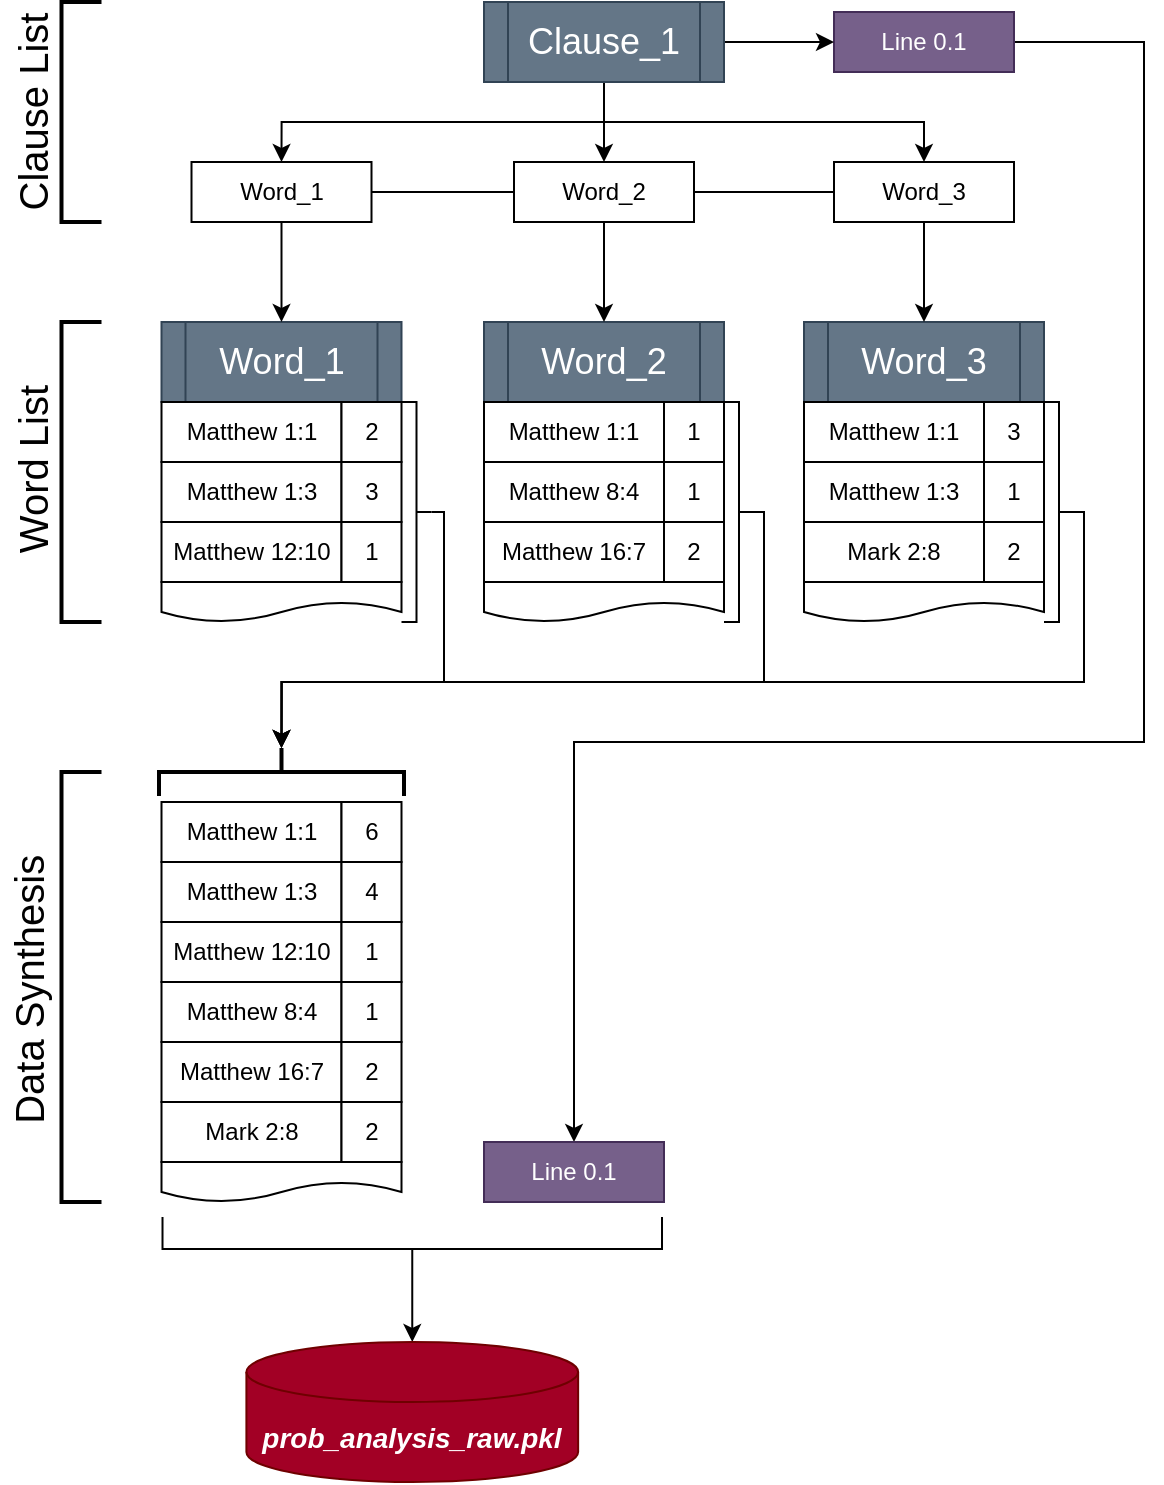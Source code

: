 <mxfile version="21.0.6" type="github">
  <diagram name="Page-1" id="8i7chvborn38YGoW2cre">
    <mxGraphModel dx="1050" dy="489" grid="1" gridSize="10" guides="1" tooltips="1" connect="1" arrows="1" fold="1" page="1" pageScale="1" pageWidth="850" pageHeight="1100" math="0" shadow="0">
      <root>
        <mxCell id="0" />
        <mxCell id="1" parent="0" />
        <mxCell id="c0chUyFTlQN9oDM3whuL-1" value="Word_1" style="shape=process;whiteSpace=wrap;html=1;backgroundOutline=1;fontSize=18;fillColor=#647687;fontColor=#ffffff;strokeColor=#314354;" parent="1" vertex="1">
          <mxGeometry x="158.75" y="200" width="120" height="40" as="geometry" />
        </mxCell>
        <mxCell id="c0chUyFTlQN9oDM3whuL-2" value="Matthew 1:1" style="rounded=0;whiteSpace=wrap;html=1;" parent="1" vertex="1">
          <mxGeometry x="158.75" y="240" width="90" height="30" as="geometry" />
        </mxCell>
        <mxCell id="c0chUyFTlQN9oDM3whuL-3" value="2" style="rounded=0;whiteSpace=wrap;html=1;" parent="1" vertex="1">
          <mxGeometry x="248.75" y="240" width="30" height="30" as="geometry" />
        </mxCell>
        <mxCell id="c0chUyFTlQN9oDM3whuL-4" value="Matthew 1:3" style="rounded=0;whiteSpace=wrap;html=1;" parent="1" vertex="1">
          <mxGeometry x="158.75" y="270" width="90" height="30" as="geometry" />
        </mxCell>
        <mxCell id="c0chUyFTlQN9oDM3whuL-5" value="3" style="rounded=0;whiteSpace=wrap;html=1;" parent="1" vertex="1">
          <mxGeometry x="248.75" y="270" width="30" height="30" as="geometry" />
        </mxCell>
        <mxCell id="c0chUyFTlQN9oDM3whuL-6" value="Matthew 12:10" style="rounded=0;whiteSpace=wrap;html=1;" parent="1" vertex="1">
          <mxGeometry x="158.75" y="300" width="90" height="30" as="geometry" />
        </mxCell>
        <mxCell id="c0chUyFTlQN9oDM3whuL-7" value="1" style="rounded=0;whiteSpace=wrap;html=1;" parent="1" vertex="1">
          <mxGeometry x="248.75" y="300" width="30" height="30" as="geometry" />
        </mxCell>
        <mxCell id="c0chUyFTlQN9oDM3whuL-8" value="" style="shape=document;whiteSpace=wrap;html=1;boundedLbl=1;size=0.5;" parent="1" vertex="1">
          <mxGeometry x="158.75" y="330" width="120" height="20" as="geometry" />
        </mxCell>
        <mxCell id="c0chUyFTlQN9oDM3whuL-9" value="Word_2" style="shape=process;whiteSpace=wrap;html=1;backgroundOutline=1;fontSize=18;fillColor=#647687;fontColor=#ffffff;strokeColor=#314354;" parent="1" vertex="1">
          <mxGeometry x="320" y="200" width="120" height="40" as="geometry" />
        </mxCell>
        <mxCell id="c0chUyFTlQN9oDM3whuL-10" value="Matthew 1:1" style="rounded=0;whiteSpace=wrap;html=1;" parent="1" vertex="1">
          <mxGeometry x="320" y="240" width="90" height="30" as="geometry" />
        </mxCell>
        <mxCell id="c0chUyFTlQN9oDM3whuL-11" value="1" style="rounded=0;whiteSpace=wrap;html=1;" parent="1" vertex="1">
          <mxGeometry x="410" y="240" width="30" height="30" as="geometry" />
        </mxCell>
        <mxCell id="c0chUyFTlQN9oDM3whuL-12" value="Matthew 8:4" style="rounded=0;whiteSpace=wrap;html=1;" parent="1" vertex="1">
          <mxGeometry x="320" y="270" width="90" height="30" as="geometry" />
        </mxCell>
        <mxCell id="c0chUyFTlQN9oDM3whuL-13" value="1" style="rounded=0;whiteSpace=wrap;html=1;" parent="1" vertex="1">
          <mxGeometry x="410" y="270" width="30" height="30" as="geometry" />
        </mxCell>
        <mxCell id="c0chUyFTlQN9oDM3whuL-14" value="Matthew 16:7" style="rounded=0;whiteSpace=wrap;html=1;" parent="1" vertex="1">
          <mxGeometry x="320" y="300" width="90" height="30" as="geometry" />
        </mxCell>
        <mxCell id="c0chUyFTlQN9oDM3whuL-15" value="2" style="rounded=0;whiteSpace=wrap;html=1;" parent="1" vertex="1">
          <mxGeometry x="410" y="300" width="30" height="30" as="geometry" />
        </mxCell>
        <mxCell id="c0chUyFTlQN9oDM3whuL-16" value="" style="shape=document;whiteSpace=wrap;html=1;boundedLbl=1;size=0.5;" parent="1" vertex="1">
          <mxGeometry x="320" y="330" width="120" height="20" as="geometry" />
        </mxCell>
        <mxCell id="c0chUyFTlQN9oDM3whuL-17" value="Word_3" style="shape=process;whiteSpace=wrap;html=1;backgroundOutline=1;fontSize=18;fillColor=#647687;fontColor=#ffffff;strokeColor=#314354;" parent="1" vertex="1">
          <mxGeometry x="480" y="200" width="120" height="40" as="geometry" />
        </mxCell>
        <mxCell id="c0chUyFTlQN9oDM3whuL-18" value="Matthew 1:1" style="rounded=0;whiteSpace=wrap;html=1;" parent="1" vertex="1">
          <mxGeometry x="480" y="240" width="90" height="30" as="geometry" />
        </mxCell>
        <mxCell id="c0chUyFTlQN9oDM3whuL-19" value="3" style="rounded=0;whiteSpace=wrap;html=1;" parent="1" vertex="1">
          <mxGeometry x="570" y="240" width="30" height="30" as="geometry" />
        </mxCell>
        <mxCell id="c0chUyFTlQN9oDM3whuL-20" value="Matthew 1:3" style="rounded=0;whiteSpace=wrap;html=1;" parent="1" vertex="1">
          <mxGeometry x="480" y="270" width="90" height="30" as="geometry" />
        </mxCell>
        <mxCell id="c0chUyFTlQN9oDM3whuL-21" value="1" style="rounded=0;whiteSpace=wrap;html=1;" parent="1" vertex="1">
          <mxGeometry x="570" y="270" width="30" height="30" as="geometry" />
        </mxCell>
        <mxCell id="c0chUyFTlQN9oDM3whuL-22" value="Mark 2:8" style="rounded=0;whiteSpace=wrap;html=1;" parent="1" vertex="1">
          <mxGeometry x="480" y="300" width="90" height="30" as="geometry" />
        </mxCell>
        <mxCell id="c0chUyFTlQN9oDM3whuL-23" value="2" style="rounded=0;whiteSpace=wrap;html=1;" parent="1" vertex="1">
          <mxGeometry x="570" y="300" width="30" height="30" as="geometry" />
        </mxCell>
        <mxCell id="c0chUyFTlQN9oDM3whuL-24" value="" style="shape=document;whiteSpace=wrap;html=1;boundedLbl=1;size=0.5;" parent="1" vertex="1">
          <mxGeometry x="480" y="330" width="120" height="20" as="geometry" />
        </mxCell>
        <mxCell id="c0chUyFTlQN9oDM3whuL-103" style="edgeStyle=orthogonalEdgeStyle;rounded=0;orthogonalLoop=1;jettySize=auto;html=1;exitX=1;exitY=0.5;exitDx=0;exitDy=0;entryX=0.5;entryY=0;entryDx=0;entryDy=0;" parent="1" source="c0chUyFTlQN9oDM3whuL-30" target="c0chUyFTlQN9oDM3whuL-102" edge="1">
          <mxGeometry relative="1" as="geometry">
            <Array as="points">
              <mxPoint x="650" y="60" />
              <mxPoint x="650" y="410" />
              <mxPoint x="365" y="410" />
            </Array>
          </mxGeometry>
        </mxCell>
        <mxCell id="c0chUyFTlQN9oDM3whuL-30" value="Line 0.1" style="rounded=0;whiteSpace=wrap;html=1;fillColor=#76608a;fontColor=#ffffff;strokeColor=#432D57;" parent="1" vertex="1">
          <mxGeometry x="495" y="45" width="90" height="30" as="geometry" />
        </mxCell>
        <mxCell id="c0chUyFTlQN9oDM3whuL-32" style="edgeStyle=orthogonalEdgeStyle;rounded=0;orthogonalLoop=1;jettySize=auto;html=1;exitX=1;exitY=0.5;exitDx=0;exitDy=0;entryX=0;entryY=0.5;entryDx=0;entryDy=0;" parent="1" source="c0chUyFTlQN9oDM3whuL-31" target="c0chUyFTlQN9oDM3whuL-30" edge="1">
          <mxGeometry relative="1" as="geometry" />
        </mxCell>
        <mxCell id="c0chUyFTlQN9oDM3whuL-42" style="edgeStyle=orthogonalEdgeStyle;rounded=0;orthogonalLoop=1;jettySize=auto;html=1;exitX=0.5;exitY=1;exitDx=0;exitDy=0;entryX=0.5;entryY=0;entryDx=0;entryDy=0;" parent="1" source="c0chUyFTlQN9oDM3whuL-31" target="c0chUyFTlQN9oDM3whuL-33" edge="1">
          <mxGeometry relative="1" as="geometry" />
        </mxCell>
        <mxCell id="c0chUyFTlQN9oDM3whuL-43" style="edgeStyle=orthogonalEdgeStyle;rounded=0;orthogonalLoop=1;jettySize=auto;html=1;exitX=0.5;exitY=1;exitDx=0;exitDy=0;entryX=0.5;entryY=0;entryDx=0;entryDy=0;" parent="1" source="c0chUyFTlQN9oDM3whuL-31" target="c0chUyFTlQN9oDM3whuL-35" edge="1">
          <mxGeometry relative="1" as="geometry" />
        </mxCell>
        <mxCell id="c0chUyFTlQN9oDM3whuL-44" style="edgeStyle=orthogonalEdgeStyle;rounded=0;orthogonalLoop=1;jettySize=auto;html=1;exitX=0.5;exitY=1;exitDx=0;exitDy=0;entryX=0.5;entryY=0;entryDx=0;entryDy=0;" parent="1" source="c0chUyFTlQN9oDM3whuL-31" target="c0chUyFTlQN9oDM3whuL-36" edge="1">
          <mxGeometry relative="1" as="geometry" />
        </mxCell>
        <mxCell id="c0chUyFTlQN9oDM3whuL-31" value="Clause_1" style="shape=process;whiteSpace=wrap;html=1;backgroundOutline=1;fontSize=18;fillColor=#647687;fontColor=#ffffff;strokeColor=#314354;" parent="1" vertex="1">
          <mxGeometry x="320" y="40" width="120" height="40" as="geometry" />
        </mxCell>
        <mxCell id="c0chUyFTlQN9oDM3whuL-37" style="edgeStyle=orthogonalEdgeStyle;rounded=0;orthogonalLoop=1;jettySize=auto;html=1;exitX=0.5;exitY=1;exitDx=0;exitDy=0;entryX=0.5;entryY=0;entryDx=0;entryDy=0;" parent="1" source="c0chUyFTlQN9oDM3whuL-33" target="c0chUyFTlQN9oDM3whuL-1" edge="1">
          <mxGeometry relative="1" as="geometry" />
        </mxCell>
        <mxCell id="c0chUyFTlQN9oDM3whuL-40" style="edgeStyle=orthogonalEdgeStyle;rounded=0;orthogonalLoop=1;jettySize=auto;html=1;exitX=1;exitY=0.5;exitDx=0;exitDy=0;entryX=0;entryY=0.5;entryDx=0;entryDy=0;endArrow=none;endFill=0;" parent="1" source="c0chUyFTlQN9oDM3whuL-33" target="c0chUyFTlQN9oDM3whuL-35" edge="1">
          <mxGeometry relative="1" as="geometry" />
        </mxCell>
        <mxCell id="c0chUyFTlQN9oDM3whuL-33" value="Word_1" style="rounded=0;whiteSpace=wrap;html=1;" parent="1" vertex="1">
          <mxGeometry x="173.75" y="120" width="90" height="30" as="geometry" />
        </mxCell>
        <mxCell id="c0chUyFTlQN9oDM3whuL-38" style="edgeStyle=orthogonalEdgeStyle;rounded=0;orthogonalLoop=1;jettySize=auto;html=1;exitX=0.5;exitY=1;exitDx=0;exitDy=0;entryX=0.5;entryY=0;entryDx=0;entryDy=0;" parent="1" source="c0chUyFTlQN9oDM3whuL-35" target="c0chUyFTlQN9oDM3whuL-9" edge="1">
          <mxGeometry relative="1" as="geometry" />
        </mxCell>
        <mxCell id="c0chUyFTlQN9oDM3whuL-41" style="edgeStyle=orthogonalEdgeStyle;rounded=0;orthogonalLoop=1;jettySize=auto;html=1;exitX=1;exitY=0.5;exitDx=0;exitDy=0;entryX=0;entryY=0.5;entryDx=0;entryDy=0;endArrow=none;endFill=0;" parent="1" source="c0chUyFTlQN9oDM3whuL-35" target="c0chUyFTlQN9oDM3whuL-36" edge="1">
          <mxGeometry relative="1" as="geometry" />
        </mxCell>
        <mxCell id="c0chUyFTlQN9oDM3whuL-35" value="Word_2" style="rounded=0;whiteSpace=wrap;html=1;" parent="1" vertex="1">
          <mxGeometry x="335" y="120" width="90" height="30" as="geometry" />
        </mxCell>
        <mxCell id="c0chUyFTlQN9oDM3whuL-39" style="edgeStyle=orthogonalEdgeStyle;rounded=0;orthogonalLoop=1;jettySize=auto;html=1;exitX=0.5;exitY=1;exitDx=0;exitDy=0;entryX=0.5;entryY=0;entryDx=0;entryDy=0;" parent="1" source="c0chUyFTlQN9oDM3whuL-36" target="c0chUyFTlQN9oDM3whuL-17" edge="1">
          <mxGeometry relative="1" as="geometry" />
        </mxCell>
        <mxCell id="c0chUyFTlQN9oDM3whuL-36" value="Word_3" style="rounded=0;whiteSpace=wrap;html=1;" parent="1" vertex="1">
          <mxGeometry x="495" y="120" width="90" height="30" as="geometry" />
        </mxCell>
        <mxCell id="c0chUyFTlQN9oDM3whuL-46" value="" style="strokeWidth=2;html=1;shape=mxgraph.flowchart.annotation_1;align=left;pointerEvents=1;" parent="1" vertex="1">
          <mxGeometry x="108.75" y="40" width="20" height="110" as="geometry" />
        </mxCell>
        <mxCell id="c0chUyFTlQN9oDM3whuL-47" value="Clause List" style="text;html=1;strokeColor=none;fillColor=none;align=center;verticalAlign=middle;whiteSpace=wrap;rounded=0;rotation=-90;fontSize=20;" parent="1" vertex="1">
          <mxGeometry x="38.75" y="80" width="110" height="30" as="geometry" />
        </mxCell>
        <mxCell id="c0chUyFTlQN9oDM3whuL-48" value="" style="strokeWidth=2;html=1;shape=mxgraph.flowchart.annotation_1;align=left;pointerEvents=1;" parent="1" vertex="1">
          <mxGeometry x="108.75" y="200" width="20" height="150" as="geometry" />
        </mxCell>
        <mxCell id="c0chUyFTlQN9oDM3whuL-49" value="Word List" style="text;html=1;strokeColor=none;fillColor=none;align=center;verticalAlign=middle;whiteSpace=wrap;rounded=0;rotation=-90;fontSize=20;" parent="1" vertex="1">
          <mxGeometry x="20" y="258.75" width="147.5" height="30" as="geometry" />
        </mxCell>
        <mxCell id="c0chUyFTlQN9oDM3whuL-79" style="edgeStyle=orthogonalEdgeStyle;rounded=0;orthogonalLoop=1;jettySize=auto;html=1;exitX=0;exitY=0.5;exitDx=0;exitDy=0;exitPerimeter=0;entryX=0;entryY=0.5;entryDx=0;entryDy=0;entryPerimeter=0;" parent="1" source="c0chUyFTlQN9oDM3whuL-51" target="c0chUyFTlQN9oDM3whuL-78" edge="1">
          <mxGeometry relative="1" as="geometry">
            <Array as="points">
              <mxPoint x="300" y="295" />
              <mxPoint x="300" y="380" />
              <mxPoint x="219" y="380" />
            </Array>
          </mxGeometry>
        </mxCell>
        <mxCell id="c0chUyFTlQN9oDM3whuL-51" value="" style="strokeWidth=1;html=1;shape=mxgraph.flowchart.annotation_2;align=left;labelPosition=right;pointerEvents=1;rotation=-180;" parent="1" vertex="1">
          <mxGeometry x="278.75" y="240" width="15" height="110" as="geometry" />
        </mxCell>
        <mxCell id="c0chUyFTlQN9oDM3whuL-82" style="edgeStyle=orthogonalEdgeStyle;rounded=0;orthogonalLoop=1;jettySize=auto;html=1;exitX=0;exitY=0.5;exitDx=0;exitDy=0;exitPerimeter=0;entryX=0;entryY=0.5;entryDx=0;entryDy=0;entryPerimeter=0;" parent="1" source="c0chUyFTlQN9oDM3whuL-52" target="c0chUyFTlQN9oDM3whuL-78" edge="1">
          <mxGeometry relative="1" as="geometry">
            <Array as="points">
              <mxPoint x="460" y="295" />
              <mxPoint x="460" y="380" />
              <mxPoint x="219" y="380" />
            </Array>
          </mxGeometry>
        </mxCell>
        <mxCell id="c0chUyFTlQN9oDM3whuL-52" value="" style="strokeWidth=1;html=1;shape=mxgraph.flowchart.annotation_2;align=left;labelPosition=right;pointerEvents=1;rotation=-180;" parent="1" vertex="1">
          <mxGeometry x="440" y="240" width="15" height="110" as="geometry" />
        </mxCell>
        <mxCell id="c0chUyFTlQN9oDM3whuL-84" style="edgeStyle=orthogonalEdgeStyle;rounded=0;orthogonalLoop=1;jettySize=auto;html=1;exitX=0;exitY=0.5;exitDx=0;exitDy=0;exitPerimeter=0;entryX=0;entryY=0.5;entryDx=0;entryDy=0;entryPerimeter=0;" parent="1" source="c0chUyFTlQN9oDM3whuL-53" target="c0chUyFTlQN9oDM3whuL-78" edge="1">
          <mxGeometry relative="1" as="geometry">
            <Array as="points">
              <mxPoint x="620" y="295" />
              <mxPoint x="620" y="380" />
              <mxPoint x="219" y="380" />
            </Array>
          </mxGeometry>
        </mxCell>
        <mxCell id="c0chUyFTlQN9oDM3whuL-53" value="" style="strokeWidth=1;html=1;shape=mxgraph.flowchart.annotation_2;align=left;labelPosition=right;pointerEvents=1;rotation=-180;" parent="1" vertex="1">
          <mxGeometry x="600" y="240" width="15" height="110" as="geometry" />
        </mxCell>
        <mxCell id="c0chUyFTlQN9oDM3whuL-54" value="Matthew 1:1" style="rounded=0;whiteSpace=wrap;html=1;" parent="1" vertex="1">
          <mxGeometry x="158.75" y="440" width="90" height="30" as="geometry" />
        </mxCell>
        <mxCell id="c0chUyFTlQN9oDM3whuL-55" value="6" style="rounded=0;whiteSpace=wrap;html=1;" parent="1" vertex="1">
          <mxGeometry x="248.75" y="440" width="30" height="30" as="geometry" />
        </mxCell>
        <mxCell id="c0chUyFTlQN9oDM3whuL-56" value="Matthew 1:3" style="rounded=0;whiteSpace=wrap;html=1;" parent="1" vertex="1">
          <mxGeometry x="158.75" y="470" width="90" height="30" as="geometry" />
        </mxCell>
        <mxCell id="c0chUyFTlQN9oDM3whuL-57" value="4" style="rounded=0;whiteSpace=wrap;html=1;" parent="1" vertex="1">
          <mxGeometry x="248.75" y="470" width="30" height="30" as="geometry" />
        </mxCell>
        <mxCell id="c0chUyFTlQN9oDM3whuL-58" value="Matthew 12:10" style="rounded=0;whiteSpace=wrap;html=1;" parent="1" vertex="1">
          <mxGeometry x="158.75" y="500" width="90" height="30" as="geometry" />
        </mxCell>
        <mxCell id="c0chUyFTlQN9oDM3whuL-59" value="1" style="rounded=0;whiteSpace=wrap;html=1;" parent="1" vertex="1">
          <mxGeometry x="248.75" y="500" width="30" height="30" as="geometry" />
        </mxCell>
        <mxCell id="c0chUyFTlQN9oDM3whuL-63" value="Matthew 8:4" style="rounded=0;whiteSpace=wrap;html=1;" parent="1" vertex="1">
          <mxGeometry x="158.75" y="530" width="90" height="30" as="geometry" />
        </mxCell>
        <mxCell id="c0chUyFTlQN9oDM3whuL-64" value="1" style="rounded=0;whiteSpace=wrap;html=1;" parent="1" vertex="1">
          <mxGeometry x="248.75" y="530" width="30" height="30" as="geometry" />
        </mxCell>
        <mxCell id="c0chUyFTlQN9oDM3whuL-65" value="Matthew 16:7" style="rounded=0;whiteSpace=wrap;html=1;" parent="1" vertex="1">
          <mxGeometry x="158.75" y="560" width="90" height="30" as="geometry" />
        </mxCell>
        <mxCell id="c0chUyFTlQN9oDM3whuL-66" value="2" style="rounded=0;whiteSpace=wrap;html=1;" parent="1" vertex="1">
          <mxGeometry x="248.75" y="560" width="30" height="30" as="geometry" />
        </mxCell>
        <mxCell id="c0chUyFTlQN9oDM3whuL-70" value="Mark 2:8" style="rounded=0;whiteSpace=wrap;html=1;" parent="1" vertex="1">
          <mxGeometry x="158.75" y="590" width="90" height="30" as="geometry" />
        </mxCell>
        <mxCell id="c0chUyFTlQN9oDM3whuL-71" value="2" style="rounded=0;whiteSpace=wrap;html=1;" parent="1" vertex="1">
          <mxGeometry x="248.75" y="590" width="30" height="30" as="geometry" />
        </mxCell>
        <mxCell id="c0chUyFTlQN9oDM3whuL-74" value="" style="shape=document;whiteSpace=wrap;html=1;boundedLbl=1;size=0.5;" parent="1" vertex="1">
          <mxGeometry x="158.75" y="620" width="120" height="20" as="geometry" />
        </mxCell>
        <mxCell id="c0chUyFTlQN9oDM3whuL-78" value="" style="strokeWidth=2;html=1;shape=mxgraph.flowchart.annotation_2;align=left;labelPosition=right;pointerEvents=1;rotation=90;" parent="1" vertex="1">
          <mxGeometry x="206.75" y="363.75" width="24" height="122.5" as="geometry" />
        </mxCell>
        <mxCell id="c0chUyFTlQN9oDM3whuL-102" value="Line 0.1" style="rounded=0;whiteSpace=wrap;html=1;fillColor=#76608a;fontColor=#ffffff;strokeColor=#432D57;" parent="1" vertex="1">
          <mxGeometry x="320" y="610" width="90" height="30" as="geometry" />
        </mxCell>
        <mxCell id="c0chUyFTlQN9oDM3whuL-105" value="" style="strokeWidth=2;html=1;shape=mxgraph.flowchart.annotation_1;align=left;pointerEvents=1;" parent="1" vertex="1">
          <mxGeometry x="108.75" y="425" width="20" height="215" as="geometry" />
        </mxCell>
        <mxCell id="c0chUyFTlQN9oDM3whuL-106" value="Data Synthesis" style="text;html=1;strokeColor=none;fillColor=none;align=center;verticalAlign=middle;whiteSpace=wrap;rounded=0;rotation=-90;fontSize=20;" parent="1" vertex="1">
          <mxGeometry x="-16.87" y="520.63" width="217.5" height="26.25" as="geometry" />
        </mxCell>
        <mxCell id="c0chUyFTlQN9oDM3whuL-112" style="edgeStyle=orthogonalEdgeStyle;rounded=0;orthogonalLoop=1;jettySize=auto;html=1;exitX=0;exitY=0.5;exitDx=0;exitDy=0;exitPerimeter=0;entryX=0.5;entryY=0;entryDx=0;entryDy=0;entryPerimeter=0;" parent="1" source="c0chUyFTlQN9oDM3whuL-107" target="c0chUyFTlQN9oDM3whuL-111" edge="1">
          <mxGeometry relative="1" as="geometry" />
        </mxCell>
        <mxCell id="c0chUyFTlQN9oDM3whuL-107" value="" style="strokeWidth=1;html=1;shape=mxgraph.flowchart.annotation_2;align=left;labelPosition=right;pointerEvents=1;rotation=-90;" parent="1" vertex="1">
          <mxGeometry x="268.13" y="538.63" width="32" height="249.75" as="geometry" />
        </mxCell>
        <mxCell id="c0chUyFTlQN9oDM3whuL-111" value="&lt;i&gt;&lt;font style=&quot;font-size: 14px;&quot;&gt;&lt;b&gt;prob_analysis_raw.pkl&lt;/b&gt;&lt;/font&gt;&lt;/i&gt;" style="shape=cylinder3;whiteSpace=wrap;html=1;boundedLbl=1;backgroundOutline=1;size=15;fillColor=#a20025;fontColor=#ffffff;strokeColor=#6F0000;" parent="1" vertex="1">
          <mxGeometry x="201.2" y="710" width="165.87" height="70" as="geometry" />
        </mxCell>
      </root>
    </mxGraphModel>
  </diagram>
</mxfile>
